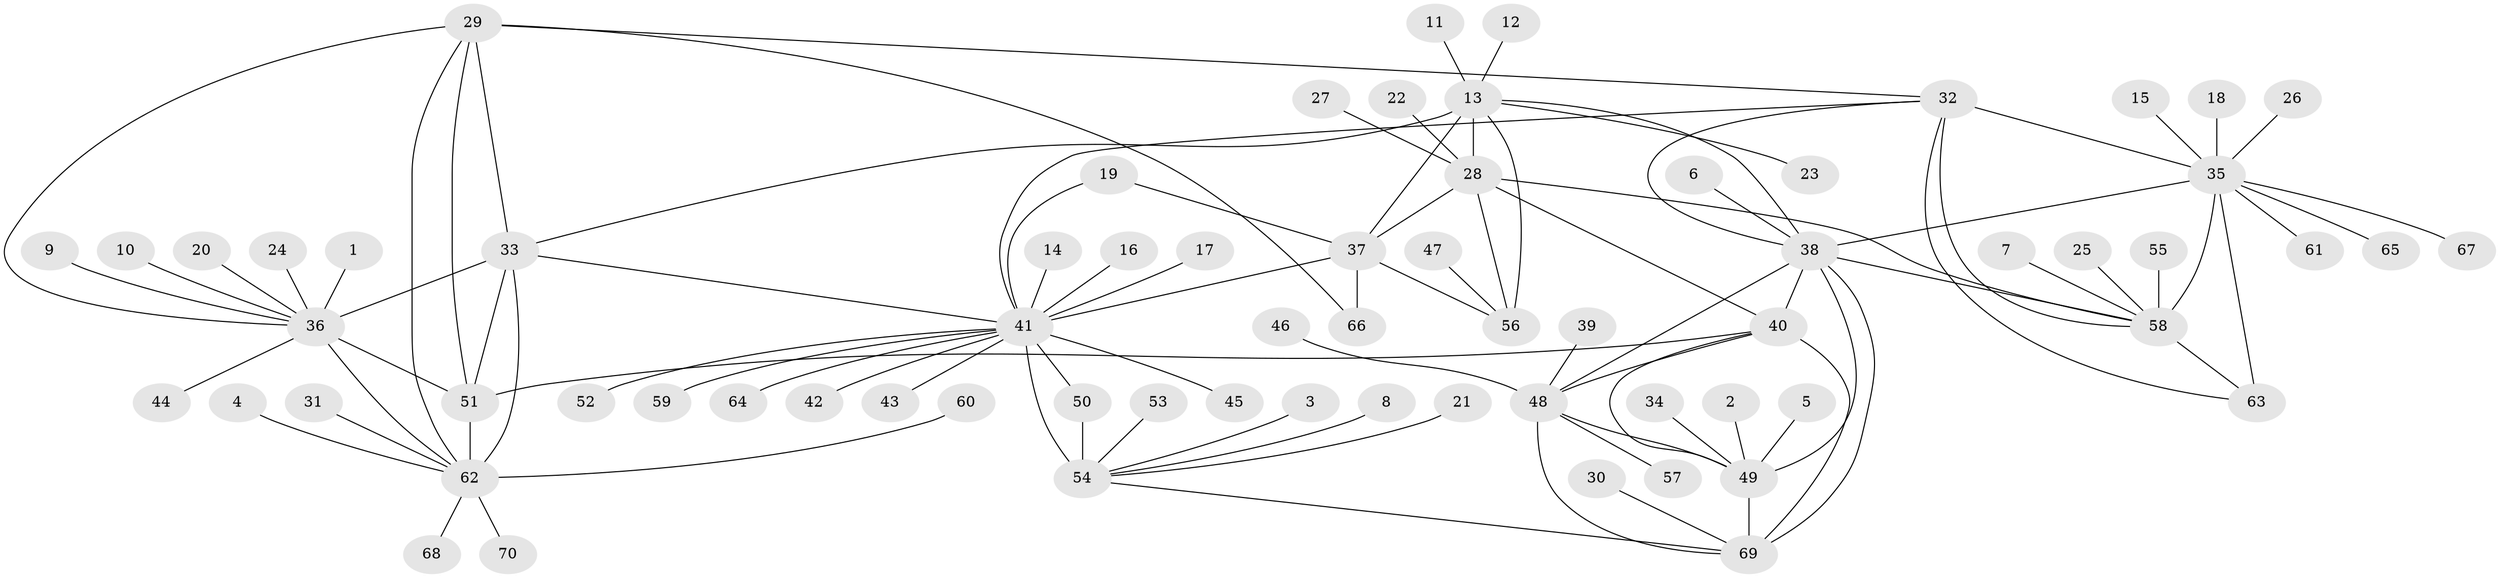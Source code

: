 // original degree distribution, {8: 0.04285714285714286, 13: 0.02142857142857143, 14: 0.014285714285714285, 11: 0.03571428571428571, 7: 0.05, 9: 0.05, 10: 0.014285714285714285, 6: 0.014285714285714285, 12: 0.007142857142857143, 1: 0.6214285714285714, 2: 0.10714285714285714, 3: 0.02142857142857143}
// Generated by graph-tools (version 1.1) at 2025/02/03/09/25 03:02:36]
// undirected, 70 vertices, 99 edges
graph export_dot {
graph [start="1"]
  node [color=gray90,style=filled];
  1;
  2;
  3;
  4;
  5;
  6;
  7;
  8;
  9;
  10;
  11;
  12;
  13;
  14;
  15;
  16;
  17;
  18;
  19;
  20;
  21;
  22;
  23;
  24;
  25;
  26;
  27;
  28;
  29;
  30;
  31;
  32;
  33;
  34;
  35;
  36;
  37;
  38;
  39;
  40;
  41;
  42;
  43;
  44;
  45;
  46;
  47;
  48;
  49;
  50;
  51;
  52;
  53;
  54;
  55;
  56;
  57;
  58;
  59;
  60;
  61;
  62;
  63;
  64;
  65;
  66;
  67;
  68;
  69;
  70;
  1 -- 36 [weight=1.0];
  2 -- 49 [weight=1.0];
  3 -- 54 [weight=1.0];
  4 -- 62 [weight=1.0];
  5 -- 49 [weight=1.0];
  6 -- 38 [weight=1.0];
  7 -- 58 [weight=1.0];
  8 -- 54 [weight=1.0];
  9 -- 36 [weight=1.0];
  10 -- 36 [weight=1.0];
  11 -- 13 [weight=1.0];
  12 -- 13 [weight=1.0];
  13 -- 23 [weight=1.0];
  13 -- 28 [weight=4.0];
  13 -- 33 [weight=2.0];
  13 -- 37 [weight=4.0];
  13 -- 38 [weight=1.0];
  13 -- 56 [weight=4.0];
  14 -- 41 [weight=1.0];
  15 -- 35 [weight=1.0];
  16 -- 41 [weight=1.0];
  17 -- 41 [weight=1.0];
  18 -- 35 [weight=1.0];
  19 -- 37 [weight=1.0];
  19 -- 41 [weight=1.0];
  20 -- 36 [weight=1.0];
  21 -- 54 [weight=1.0];
  22 -- 28 [weight=1.0];
  24 -- 36 [weight=1.0];
  25 -- 58 [weight=1.0];
  26 -- 35 [weight=1.0];
  27 -- 28 [weight=1.0];
  28 -- 37 [weight=1.0];
  28 -- 40 [weight=1.0];
  28 -- 56 [weight=1.0];
  28 -- 58 [weight=1.0];
  29 -- 32 [weight=1.0];
  29 -- 33 [weight=2.0];
  29 -- 36 [weight=1.0];
  29 -- 51 [weight=2.0];
  29 -- 62 [weight=1.0];
  29 -- 66 [weight=1.0];
  30 -- 69 [weight=1.0];
  31 -- 62 [weight=1.0];
  32 -- 35 [weight=4.0];
  32 -- 38 [weight=1.0];
  32 -- 41 [weight=1.0];
  32 -- 58 [weight=1.0];
  32 -- 63 [weight=1.0];
  33 -- 36 [weight=2.0];
  33 -- 41 [weight=1.0];
  33 -- 51 [weight=4.0];
  33 -- 62 [weight=2.0];
  34 -- 49 [weight=1.0];
  35 -- 38 [weight=1.0];
  35 -- 58 [weight=4.0];
  35 -- 61 [weight=1.0];
  35 -- 63 [weight=4.0];
  35 -- 65 [weight=1.0];
  35 -- 67 [weight=1.0];
  36 -- 44 [weight=1.0];
  36 -- 51 [weight=2.0];
  36 -- 62 [weight=1.0];
  37 -- 41 [weight=1.0];
  37 -- 56 [weight=1.0];
  37 -- 66 [weight=1.0];
  38 -- 40 [weight=1.0];
  38 -- 48 [weight=1.0];
  38 -- 49 [weight=1.0];
  38 -- 58 [weight=1.0];
  38 -- 69 [weight=3.0];
  39 -- 48 [weight=1.0];
  40 -- 48 [weight=1.0];
  40 -- 49 [weight=1.0];
  40 -- 51 [weight=1.0];
  40 -- 69 [weight=3.0];
  41 -- 42 [weight=1.0];
  41 -- 43 [weight=1.0];
  41 -- 45 [weight=1.0];
  41 -- 50 [weight=5.0];
  41 -- 52 [weight=1.0];
  41 -- 54 [weight=5.0];
  41 -- 59 [weight=1.0];
  41 -- 64 [weight=1.0];
  46 -- 48 [weight=1.0];
  47 -- 56 [weight=1.0];
  48 -- 49 [weight=1.0];
  48 -- 57 [weight=1.0];
  48 -- 69 [weight=3.0];
  49 -- 69 [weight=3.0];
  50 -- 54 [weight=1.0];
  51 -- 62 [weight=2.0];
  53 -- 54 [weight=1.0];
  54 -- 69 [weight=1.0];
  55 -- 58 [weight=1.0];
  58 -- 63 [weight=1.0];
  60 -- 62 [weight=1.0];
  62 -- 68 [weight=1.0];
  62 -- 70 [weight=1.0];
}

